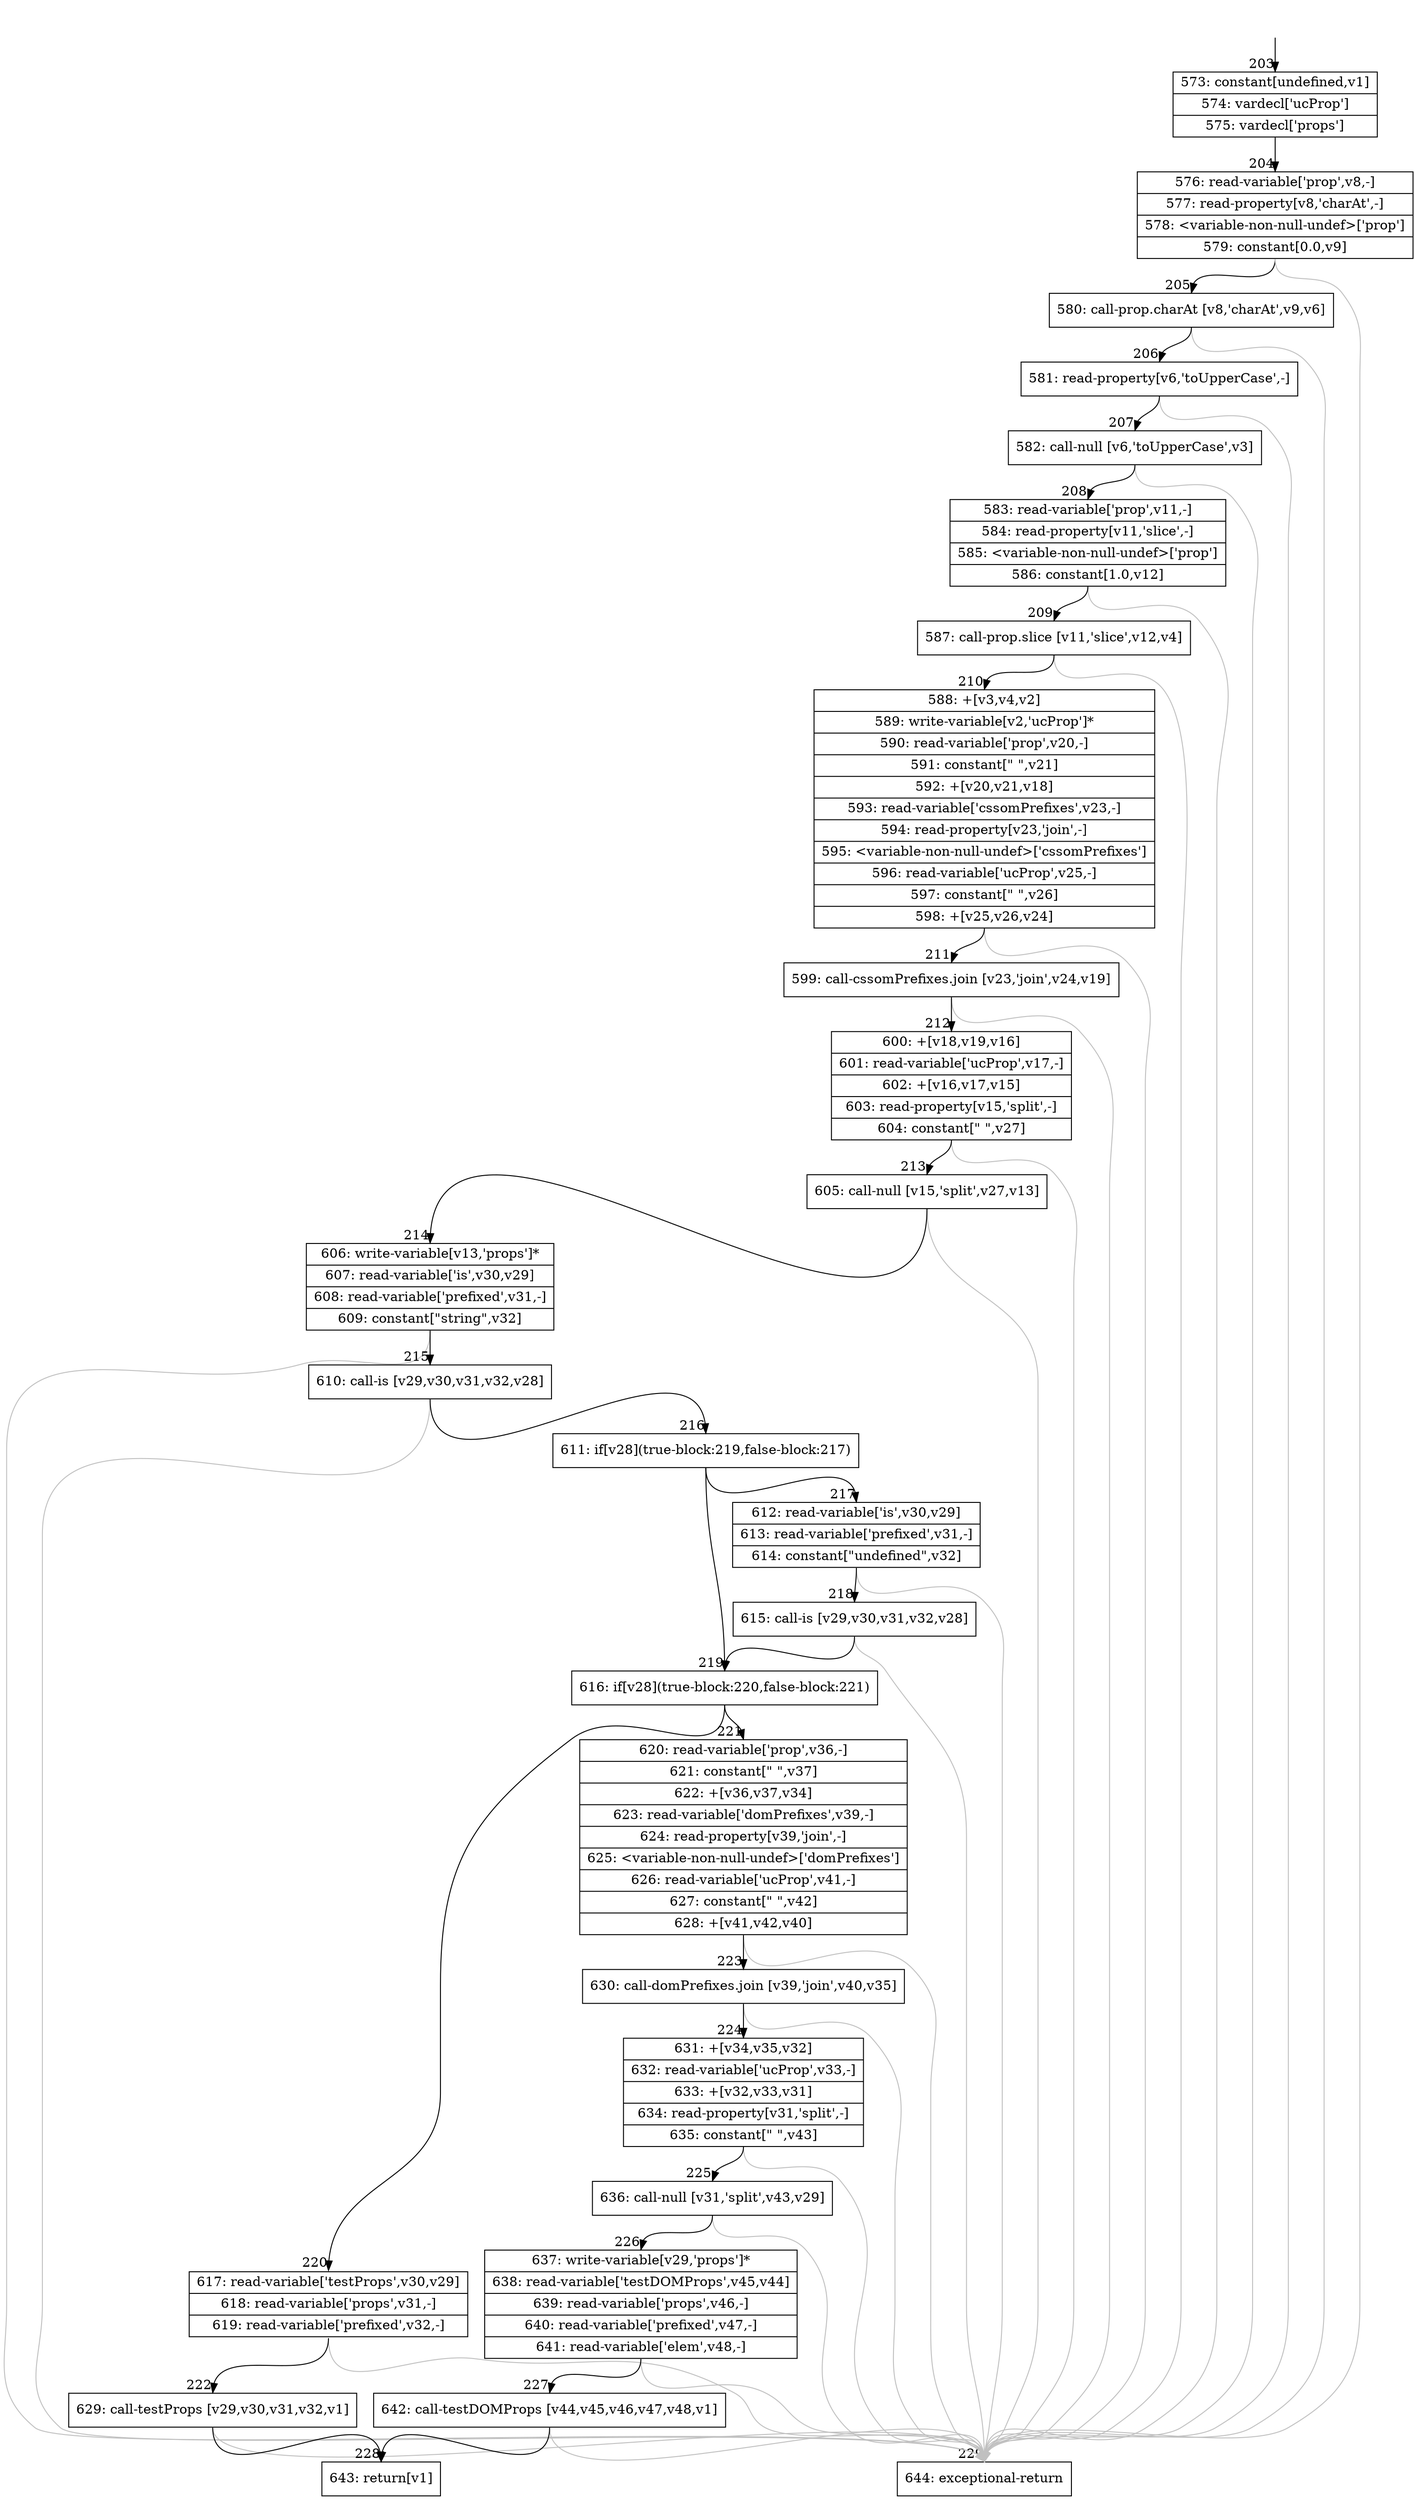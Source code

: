 digraph {
rankdir="TD"
BB_entry18[shape=none,label=""];
BB_entry18 -> BB203 [tailport=s, headport=n, headlabel="    203"]
BB203 [shape=record label="{573: constant[undefined,v1]|574: vardecl['ucProp']|575: vardecl['props']}" ] 
BB203 -> BB204 [tailport=s, headport=n, headlabel="      204"]
BB204 [shape=record label="{576: read-variable['prop',v8,-]|577: read-property[v8,'charAt',-]|578: \<variable-non-null-undef\>['prop']|579: constant[0.0,v9]}" ] 
BB204 -> BB205 [tailport=s, headport=n, headlabel="      205"]
BB204 -> BB229 [tailport=s, headport=n, color=gray, headlabel="      229"]
BB205 [shape=record label="{580: call-prop.charAt [v8,'charAt',v9,v6]}" ] 
BB205 -> BB206 [tailport=s, headport=n, headlabel="      206"]
BB205 -> BB229 [tailport=s, headport=n, color=gray]
BB206 [shape=record label="{581: read-property[v6,'toUpperCase',-]}" ] 
BB206 -> BB207 [tailport=s, headport=n, headlabel="      207"]
BB206 -> BB229 [tailport=s, headport=n, color=gray]
BB207 [shape=record label="{582: call-null [v6,'toUpperCase',v3]}" ] 
BB207 -> BB208 [tailport=s, headport=n, headlabel="      208"]
BB207 -> BB229 [tailport=s, headport=n, color=gray]
BB208 [shape=record label="{583: read-variable['prop',v11,-]|584: read-property[v11,'slice',-]|585: \<variable-non-null-undef\>['prop']|586: constant[1.0,v12]}" ] 
BB208 -> BB209 [tailport=s, headport=n, headlabel="      209"]
BB208 -> BB229 [tailport=s, headport=n, color=gray]
BB209 [shape=record label="{587: call-prop.slice [v11,'slice',v12,v4]}" ] 
BB209 -> BB210 [tailport=s, headport=n, headlabel="      210"]
BB209 -> BB229 [tailport=s, headport=n, color=gray]
BB210 [shape=record label="{588: +[v3,v4,v2]|589: write-variable[v2,'ucProp']*|590: read-variable['prop',v20,-]|591: constant[\" \",v21]|592: +[v20,v21,v18]|593: read-variable['cssomPrefixes',v23,-]|594: read-property[v23,'join',-]|595: \<variable-non-null-undef\>['cssomPrefixes']|596: read-variable['ucProp',v25,-]|597: constant[\" \",v26]|598: +[v25,v26,v24]}" ] 
BB210 -> BB211 [tailport=s, headport=n, headlabel="      211"]
BB210 -> BB229 [tailport=s, headport=n, color=gray]
BB211 [shape=record label="{599: call-cssomPrefixes.join [v23,'join',v24,v19]}" ] 
BB211 -> BB212 [tailport=s, headport=n, headlabel="      212"]
BB211 -> BB229 [tailport=s, headport=n, color=gray]
BB212 [shape=record label="{600: +[v18,v19,v16]|601: read-variable['ucProp',v17,-]|602: +[v16,v17,v15]|603: read-property[v15,'split',-]|604: constant[\" \",v27]}" ] 
BB212 -> BB213 [tailport=s, headport=n, headlabel="      213"]
BB212 -> BB229 [tailport=s, headport=n, color=gray]
BB213 [shape=record label="{605: call-null [v15,'split',v27,v13]}" ] 
BB213 -> BB214 [tailport=s, headport=n, headlabel="      214"]
BB213 -> BB229 [tailport=s, headport=n, color=gray]
BB214 [shape=record label="{606: write-variable[v13,'props']*|607: read-variable['is',v30,v29]|608: read-variable['prefixed',v31,-]|609: constant[\"string\",v32]}" ] 
BB214 -> BB215 [tailport=s, headport=n, headlabel="      215"]
BB214 -> BB229 [tailport=s, headport=n, color=gray]
BB215 [shape=record label="{610: call-is [v29,v30,v31,v32,v28]}" ] 
BB215 -> BB216 [tailport=s, headport=n, headlabel="      216"]
BB215 -> BB229 [tailport=s, headport=n, color=gray]
BB216 [shape=record label="{611: if[v28](true-block:219,false-block:217)}" ] 
BB216 -> BB219 [tailport=s, headport=n, headlabel="      219"]
BB216 -> BB217 [tailport=s, headport=n, headlabel="      217"]
BB217 [shape=record label="{612: read-variable['is',v30,v29]|613: read-variable['prefixed',v31,-]|614: constant[\"undefined\",v32]}" ] 
BB217 -> BB218 [tailport=s, headport=n, headlabel="      218"]
BB217 -> BB229 [tailport=s, headport=n, color=gray]
BB218 [shape=record label="{615: call-is [v29,v30,v31,v32,v28]}" ] 
BB218 -> BB219 [tailport=s, headport=n]
BB218 -> BB229 [tailport=s, headport=n, color=gray]
BB219 [shape=record label="{616: if[v28](true-block:220,false-block:221)}" ] 
BB219 -> BB220 [tailport=s, headport=n, headlabel="      220"]
BB219 -> BB221 [tailport=s, headport=n, headlabel="      221"]
BB220 [shape=record label="{617: read-variable['testProps',v30,v29]|618: read-variable['props',v31,-]|619: read-variable['prefixed',v32,-]}" ] 
BB220 -> BB222 [tailport=s, headport=n, headlabel="      222"]
BB220 -> BB229 [tailport=s, headport=n, color=gray]
BB221 [shape=record label="{620: read-variable['prop',v36,-]|621: constant[\" \",v37]|622: +[v36,v37,v34]|623: read-variable['domPrefixes',v39,-]|624: read-property[v39,'join',-]|625: \<variable-non-null-undef\>['domPrefixes']|626: read-variable['ucProp',v41,-]|627: constant[\" \",v42]|628: +[v41,v42,v40]}" ] 
BB221 -> BB223 [tailport=s, headport=n, headlabel="      223"]
BB221 -> BB229 [tailport=s, headport=n, color=gray]
BB222 [shape=record label="{629: call-testProps [v29,v30,v31,v32,v1]}" ] 
BB222 -> BB228 [tailport=s, headport=n, headlabel="      228"]
BB222 -> BB229 [tailport=s, headport=n, color=gray]
BB223 [shape=record label="{630: call-domPrefixes.join [v39,'join',v40,v35]}" ] 
BB223 -> BB224 [tailport=s, headport=n, headlabel="      224"]
BB223 -> BB229 [tailport=s, headport=n, color=gray]
BB224 [shape=record label="{631: +[v34,v35,v32]|632: read-variable['ucProp',v33,-]|633: +[v32,v33,v31]|634: read-property[v31,'split',-]|635: constant[\" \",v43]}" ] 
BB224 -> BB225 [tailport=s, headport=n, headlabel="      225"]
BB224 -> BB229 [tailport=s, headport=n, color=gray]
BB225 [shape=record label="{636: call-null [v31,'split',v43,v29]}" ] 
BB225 -> BB226 [tailport=s, headport=n, headlabel="      226"]
BB225 -> BB229 [tailport=s, headport=n, color=gray]
BB226 [shape=record label="{637: write-variable[v29,'props']*|638: read-variable['testDOMProps',v45,v44]|639: read-variable['props',v46,-]|640: read-variable['prefixed',v47,-]|641: read-variable['elem',v48,-]}" ] 
BB226 -> BB227 [tailport=s, headport=n, headlabel="      227"]
BB226 -> BB229 [tailport=s, headport=n, color=gray]
BB227 [shape=record label="{642: call-testDOMProps [v44,v45,v46,v47,v48,v1]}" ] 
BB227 -> BB228 [tailport=s, headport=n]
BB227 -> BB229 [tailport=s, headport=n, color=gray]
BB228 [shape=record label="{643: return[v1]}" ] 
BB229 [shape=record label="{644: exceptional-return}" ] 
//#$~ 256
}
